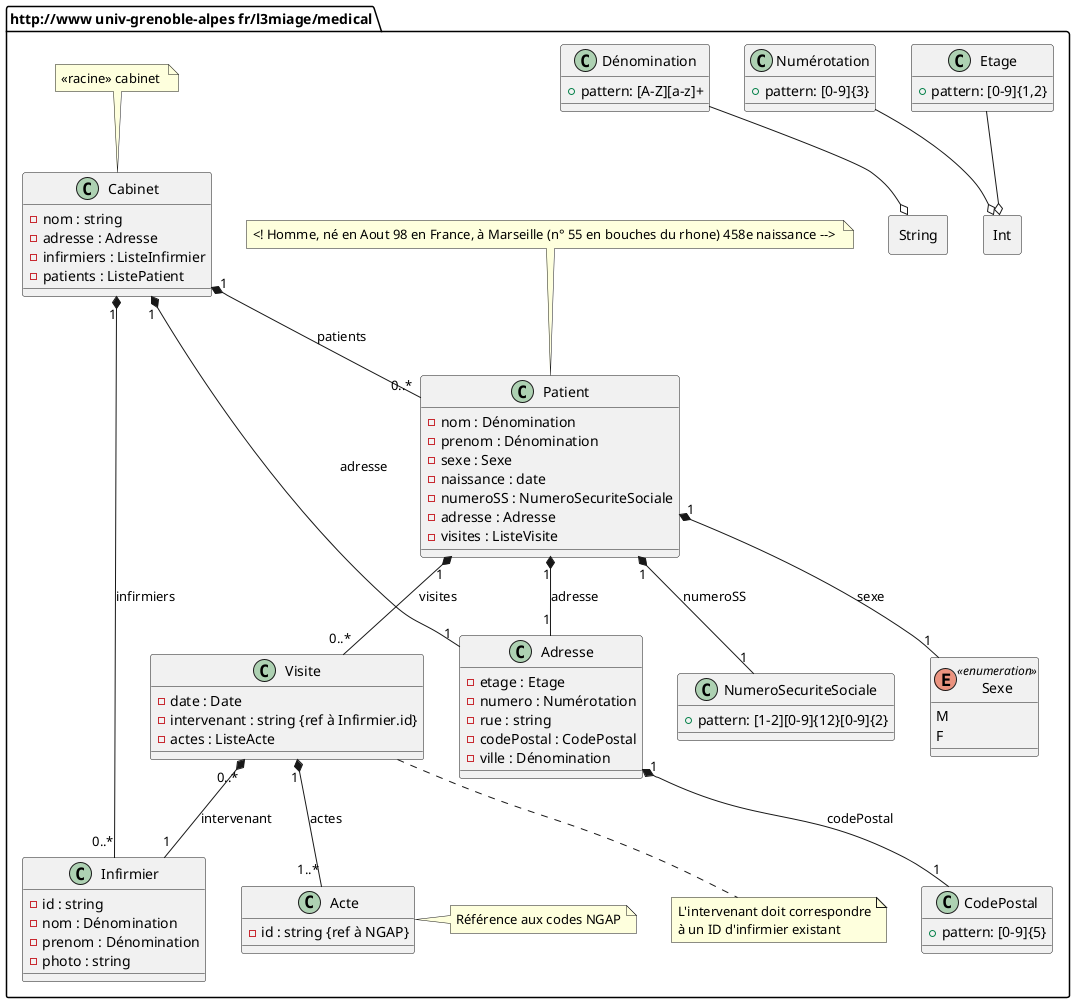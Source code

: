 @startuml Cabinet_Infirmier

package "http://www univ-grenoble-alpes fr/l3miage/medical" {

    class Cabinet {
        - nom : string
        - adresse : Adresse
        - infirmiers : ListeInfirmier
        - patients : ListePatient
    }

    class Infirmier {
        - id : string
        - nom : Dénomination
        - prenom : Dénomination
        - photo : string
    }

    class Patient {
        - nom : Dénomination
        - prenom : Dénomination
        - sexe : Sexe
        - naissance : date
        - numeroSS : NumeroSecuriteSociale
        - adresse : Adresse
        - visites : ListeVisite
    }

    class Adresse {
        - etage : Etage
        - numero : Numérotation
        - rue : string
        - codePostal : CodePostal
        - ville : Dénomination
    }

    class Visite {
        - date : Date
        - intervenant : string {ref à Infirmier.id}
        - actes : ListeActe
    }

    class Acte {
        - id : string {ref à NGAP}
    }

    ' restriction
    class NumeroSecuriteSociale {
        + pattern: [1-2][0-9]{12}[0-9]{2}
    }

    class CodePostal {
        + pattern: [0-9]{5}
    }
    
    class Etage {
            + pattern: [0-9]{1,2}
        }
        
    class Numérotation {
                + pattern: [0-9]{3}
            }
    class Dénomination {
                + pattern: [A-Z][a-z]+
            }

    enum Sexe <<enumeration>> {
        M
        F
    }
    
    rectangle String {
    }
    
    rectangle Int {
    }

    ' Relations
    Cabinet "1" *-- "1" Adresse : "adresse"
    Cabinet "1" *-- "0..*" Infirmier : "infirmiers"
    Cabinet "1" *-- "0..*" Patient : "patients"
    Patient "1" *-- "1" Adresse : "adresse"
    Patient "1" *-- "1" NumeroSecuriteSociale : "numeroSS"
    Patient "1" *-- "0..*" Visite : "visites"
    Patient "1" *-- "1" Sexe : "sexe"
    Visite "1" *-- "1..*" Acte : "actes"
    Visite "0..*" *-- "1" Infirmier : "intervenant"
    Adresse "1" *-- "1" CodePostal : "codePostal"
    Etage --o Int
    Numérotation --o Int
    Dénomination --o String

    note right of Acte
        Référence aux codes NGAP
    end note

    note bottom of Visite
        L'intervenant doit correspondre
        à un ID d'infirmier existant
    end note

    note top of Cabinet
        <<racine>> cabinet 
    end note
    
    note top of Patient
            <! Homme, né en Aout 98 en France, à Marseille (n° 55 en bouches du rhone) 458e naissance --> 
    end note

}

@enduml
